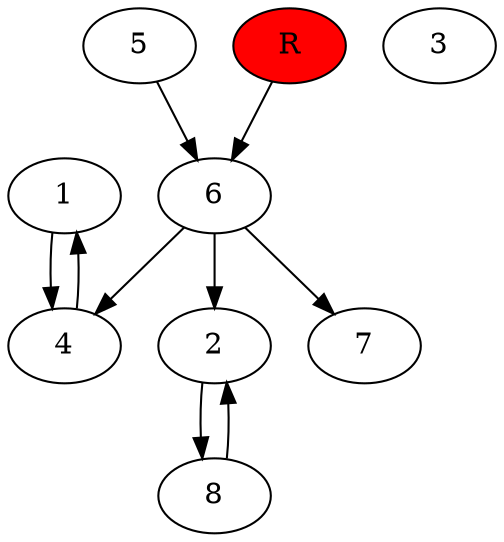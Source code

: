 digraph prb22581 {
	1
	2
	3
	4
	5
	6
	7
	8
	R [fillcolor="#ff0000" style=filled]
	1 -> 4
	2 -> 8
	4 -> 1
	5 -> 6
	6 -> 2
	6 -> 4
	6 -> 7
	8 -> 2
	R -> 6
}
